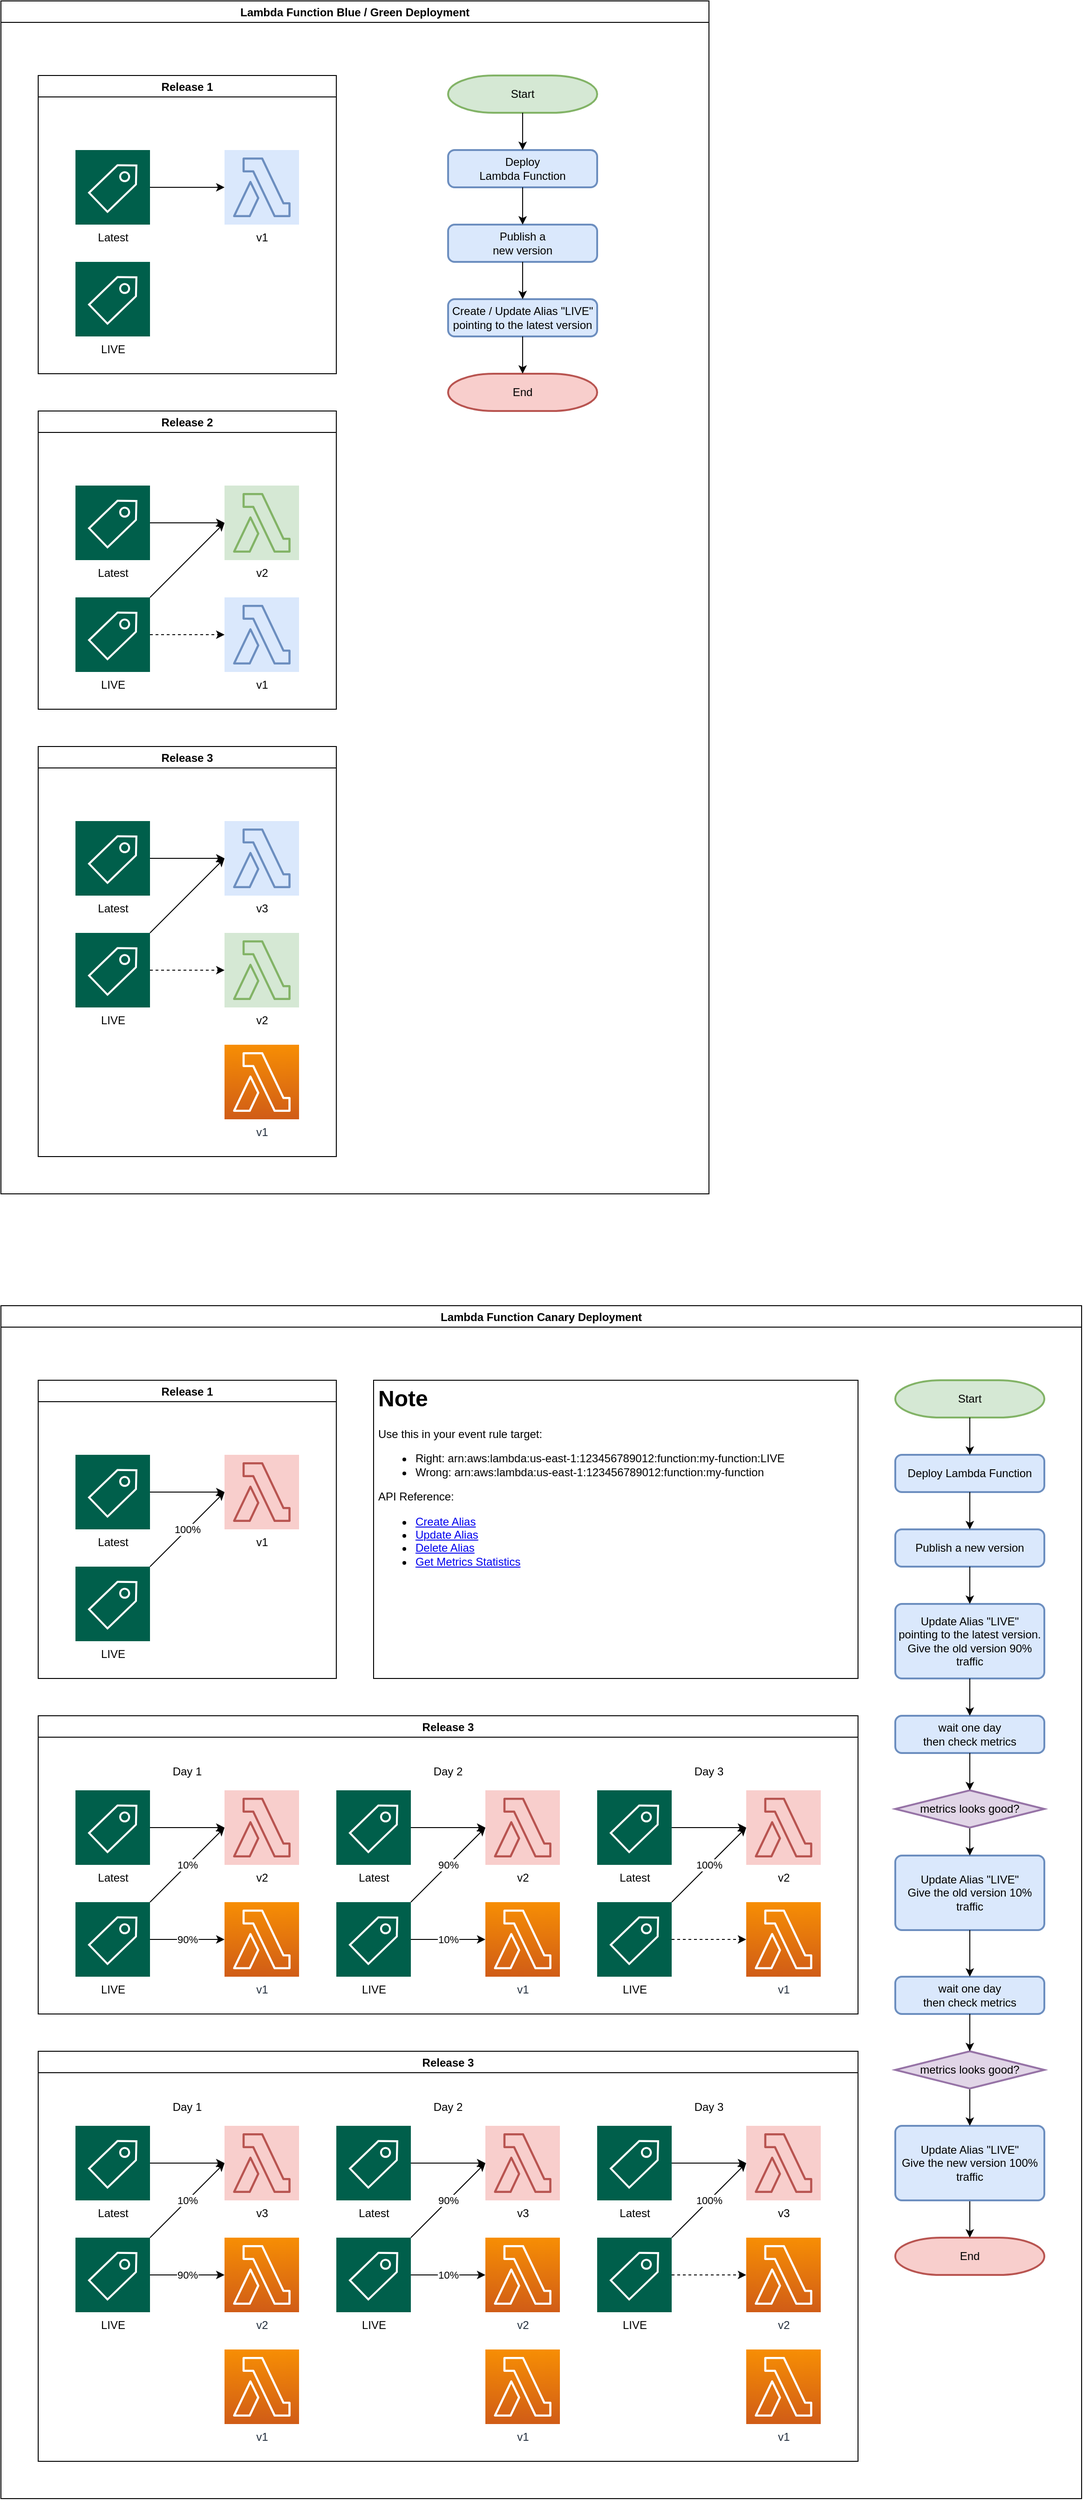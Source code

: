 <mxfile version="17.4.2" type="device"><diagram id="p3ZrviA4ugjaoRHXMi4s" name="Overview"><mxGraphModel dx="1465" dy="1118" grid="1" gridSize="10" guides="1" tooltips="1" connect="1" arrows="1" fold="1" page="1" pageScale="1" pageWidth="850" pageHeight="1100" math="0" shadow="0"><root><mxCell id="0"/><mxCell id="1" parent="0"/><mxCell id="lCPhnQVM8FXb7V6dFHPE-4" value="v1" style="sketch=0;points=[[0,0,0],[0.25,0,0],[0.5,0,0],[0.75,0,0],[1,0,0],[0,1,0],[0.25,1,0],[0.5,1,0],[0.75,1,0],[1,1,0],[0,0.25,0],[0,0.5,0],[0,0.75,0],[1,0.25,0],[1,0.5,0],[1,0.75,0]];outlineConnect=0;gradientDirection=north;fillColor=#dae8fc;strokeColor=#6c8ebf;dashed=0;verticalLabelPosition=bottom;verticalAlign=top;align=center;html=1;fontSize=12;fontStyle=0;aspect=fixed;shape=mxgraph.aws4.resourceIcon;resIcon=mxgraph.aws4.lambda;" vertex="1" parent="1"><mxGeometry x="280" y="200" width="80" height="80" as="geometry"/></mxCell><mxCell id="lCPhnQVM8FXb7V6dFHPE-10" style="edgeStyle=orthogonalEdgeStyle;rounded=0;orthogonalLoop=1;jettySize=auto;html=1;entryX=0;entryY=0.5;entryDx=0;entryDy=0;entryPerimeter=0;" edge="1" parent="1" source="lCPhnQVM8FXb7V6dFHPE-5" target="lCPhnQVM8FXb7V6dFHPE-4"><mxGeometry relative="1" as="geometry"/></mxCell><mxCell id="lCPhnQVM8FXb7V6dFHPE-5" value="Latest" style="sketch=0;pointerEvents=1;shadow=0;dashed=0;html=1;strokeColor=none;fillColor=#005F4B;labelPosition=center;verticalLabelPosition=bottom;verticalAlign=top;align=center;outlineConnect=0;shape=mxgraph.veeam2.tag;" vertex="1" parent="1"><mxGeometry x="120" y="200" width="80" height="80" as="geometry"/></mxCell><mxCell id="lCPhnQVM8FXb7V6dFHPE-6" value="LIVE" style="sketch=0;pointerEvents=1;shadow=0;dashed=0;html=1;strokeColor=none;fillColor=#005F4B;labelPosition=center;verticalLabelPosition=bottom;verticalAlign=top;align=center;outlineConnect=0;shape=mxgraph.veeam2.tag;" vertex="1" parent="1"><mxGeometry x="120" y="320" width="80" height="80" as="geometry"/></mxCell><mxCell id="lCPhnQVM8FXb7V6dFHPE-12" value="v2" style="sketch=0;points=[[0,0,0],[0.25,0,0],[0.5,0,0],[0.75,0,0],[1,0,0],[0,1,0],[0.25,1,0],[0.5,1,0],[0.75,1,0],[1,1,0],[0,0.25,0],[0,0.5,0],[0,0.75,0],[1,0.25,0],[1,0.5,0],[1,0.75,0]];outlineConnect=0;gradientDirection=north;fillColor=#d5e8d4;strokeColor=#82b366;dashed=0;verticalLabelPosition=bottom;verticalAlign=top;align=center;html=1;fontSize=12;fontStyle=0;aspect=fixed;shape=mxgraph.aws4.resourceIcon;resIcon=mxgraph.aws4.lambda;" vertex="1" parent="1"><mxGeometry x="280" y="560" width="80" height="80" as="geometry"/></mxCell><mxCell id="lCPhnQVM8FXb7V6dFHPE-13" style="edgeStyle=orthogonalEdgeStyle;rounded=0;orthogonalLoop=1;jettySize=auto;html=1;entryX=0;entryY=0.5;entryDx=0;entryDy=0;entryPerimeter=0;" edge="1" parent="1" source="lCPhnQVM8FXb7V6dFHPE-14" target="lCPhnQVM8FXb7V6dFHPE-12"><mxGeometry relative="1" as="geometry"/></mxCell><mxCell id="lCPhnQVM8FXb7V6dFHPE-14" value="Latest" style="sketch=0;pointerEvents=1;shadow=0;dashed=0;html=1;strokeColor=none;fillColor=#005F4B;labelPosition=center;verticalLabelPosition=bottom;verticalAlign=top;align=center;outlineConnect=0;shape=mxgraph.veeam2.tag;" vertex="1" parent="1"><mxGeometry x="120" y="560" width="80" height="80" as="geometry"/></mxCell><mxCell id="lCPhnQVM8FXb7V6dFHPE-53" style="edgeStyle=none;rounded=0;orthogonalLoop=1;jettySize=auto;html=1;entryX=0;entryY=0.5;entryDx=0;entryDy=0;entryPerimeter=0;" edge="1" parent="1" source="lCPhnQVM8FXb7V6dFHPE-16" target="lCPhnQVM8FXb7V6dFHPE-12"><mxGeometry relative="1" as="geometry"/></mxCell><mxCell id="lCPhnQVM8FXb7V6dFHPE-54" style="edgeStyle=none;rounded=0;orthogonalLoop=1;jettySize=auto;html=1;entryX=0;entryY=0.5;entryDx=0;entryDy=0;entryPerimeter=0;dashed=1;" edge="1" parent="1" source="lCPhnQVM8FXb7V6dFHPE-16" target="lCPhnQVM8FXb7V6dFHPE-17"><mxGeometry relative="1" as="geometry"/></mxCell><mxCell id="lCPhnQVM8FXb7V6dFHPE-16" value="LIVE" style="sketch=0;pointerEvents=1;shadow=0;dashed=0;html=1;strokeColor=none;fillColor=#005F4B;labelPosition=center;verticalLabelPosition=bottom;verticalAlign=top;align=center;outlineConnect=0;shape=mxgraph.veeam2.tag;" vertex="1" parent="1"><mxGeometry x="120" y="680" width="80" height="80" as="geometry"/></mxCell><mxCell id="lCPhnQVM8FXb7V6dFHPE-17" value="v1" style="sketch=0;points=[[0,0,0],[0.25,0,0],[0.5,0,0],[0.75,0,0],[1,0,0],[0,1,0],[0.25,1,0],[0.5,1,0],[0.75,1,0],[1,1,0],[0,0.25,0],[0,0.5,0],[0,0.75,0],[1,0.25,0],[1,0.5,0],[1,0.75,0]];outlineConnect=0;gradientDirection=north;fillColor=#dae8fc;strokeColor=#6c8ebf;dashed=0;verticalLabelPosition=bottom;verticalAlign=top;align=center;html=1;fontSize=12;fontStyle=0;aspect=fixed;shape=mxgraph.aws4.resourceIcon;resIcon=mxgraph.aws4.lambda;" vertex="1" parent="1"><mxGeometry x="280" y="680" width="80" height="80" as="geometry"/></mxCell><mxCell id="lCPhnQVM8FXb7V6dFHPE-26" value="Release 1" style="swimlane;strokeColor=default;" vertex="1" parent="1"><mxGeometry x="80" y="120" width="320" height="320" as="geometry"/></mxCell><mxCell id="lCPhnQVM8FXb7V6dFHPE-27" value="Release 2" style="swimlane;strokeColor=default;" vertex="1" parent="1"><mxGeometry x="80" y="480" width="320" height="320" as="geometry"/></mxCell><mxCell id="lCPhnQVM8FXb7V6dFHPE-39" value="Lambda Function Blue / Green Deployment" style="swimlane;strokeColor=default;" vertex="1" parent="1"><mxGeometry x="40" y="40" width="760" height="1280" as="geometry"/></mxCell><mxCell id="lCPhnQVM8FXb7V6dFHPE-28" value="v3" style="sketch=0;points=[[0,0,0],[0.25,0,0],[0.5,0,0],[0.75,0,0],[1,0,0],[0,1,0],[0.25,1,0],[0.5,1,0],[0.75,1,0],[1,1,0],[0,0.25,0],[0,0.5,0],[0,0.75,0],[1,0.25,0],[1,0.5,0],[1,0.75,0]];outlineConnect=0;gradientDirection=north;fillColor=#dae8fc;strokeColor=#6c8ebf;dashed=0;verticalLabelPosition=bottom;verticalAlign=top;align=center;html=1;fontSize=12;fontStyle=0;aspect=fixed;shape=mxgraph.aws4.resourceIcon;resIcon=mxgraph.aws4.lambda;" vertex="1" parent="lCPhnQVM8FXb7V6dFHPE-39"><mxGeometry x="240" y="880" width="80" height="80" as="geometry"/></mxCell><mxCell id="lCPhnQVM8FXb7V6dFHPE-29" style="edgeStyle=orthogonalEdgeStyle;rounded=0;orthogonalLoop=1;jettySize=auto;html=1;entryX=0;entryY=0.5;entryDx=0;entryDy=0;entryPerimeter=0;" edge="1" parent="lCPhnQVM8FXb7V6dFHPE-39" source="lCPhnQVM8FXb7V6dFHPE-30" target="lCPhnQVM8FXb7V6dFHPE-28"><mxGeometry relative="1" as="geometry"/></mxCell><mxCell id="lCPhnQVM8FXb7V6dFHPE-30" value="Latest" style="sketch=0;pointerEvents=1;shadow=0;dashed=0;html=1;strokeColor=none;fillColor=#005F4B;labelPosition=center;verticalLabelPosition=bottom;verticalAlign=top;align=center;outlineConnect=0;shape=mxgraph.veeam2.tag;" vertex="1" parent="lCPhnQVM8FXb7V6dFHPE-39"><mxGeometry x="80" y="880" width="80" height="80" as="geometry"/></mxCell><mxCell id="lCPhnQVM8FXb7V6dFHPE-52" style="rounded=0;orthogonalLoop=1;jettySize=auto;html=1;entryX=0;entryY=0.5;entryDx=0;entryDy=0;entryPerimeter=0;" edge="1" parent="lCPhnQVM8FXb7V6dFHPE-39" source="lCPhnQVM8FXb7V6dFHPE-32" target="lCPhnQVM8FXb7V6dFHPE-28"><mxGeometry relative="1" as="geometry"/></mxCell><mxCell id="lCPhnQVM8FXb7V6dFHPE-55" style="edgeStyle=none;rounded=0;orthogonalLoop=1;jettySize=auto;html=1;entryX=0;entryY=0.5;entryDx=0;entryDy=0;entryPerimeter=0;dashed=1;" edge="1" parent="lCPhnQVM8FXb7V6dFHPE-39" source="lCPhnQVM8FXb7V6dFHPE-32" target="lCPhnQVM8FXb7V6dFHPE-33"><mxGeometry relative="1" as="geometry"/></mxCell><mxCell id="lCPhnQVM8FXb7V6dFHPE-32" value="LIVE" style="sketch=0;pointerEvents=1;shadow=0;dashed=0;html=1;strokeColor=none;fillColor=#005F4B;labelPosition=center;verticalLabelPosition=bottom;verticalAlign=top;align=center;outlineConnect=0;shape=mxgraph.veeam2.tag;" vertex="1" parent="lCPhnQVM8FXb7V6dFHPE-39"><mxGeometry x="80" y="1000" width="80" height="80" as="geometry"/></mxCell><mxCell id="lCPhnQVM8FXb7V6dFHPE-33" value="v2" style="sketch=0;points=[[0,0,0],[0.25,0,0],[0.5,0,0],[0.75,0,0],[1,0,0],[0,1,0],[0.25,1,0],[0.5,1,0],[0.75,1,0],[1,1,0],[0,0.25,0],[0,0.5,0],[0,0.75,0],[1,0.25,0],[1,0.5,0],[1,0.75,0]];outlineConnect=0;gradientDirection=north;fillColor=#d5e8d4;strokeColor=#82b366;dashed=0;verticalLabelPosition=bottom;verticalAlign=top;align=center;html=1;fontSize=12;fontStyle=0;aspect=fixed;shape=mxgraph.aws4.resourceIcon;resIcon=mxgraph.aws4.lambda;" vertex="1" parent="lCPhnQVM8FXb7V6dFHPE-39"><mxGeometry x="240" y="1000" width="80" height="80" as="geometry"/></mxCell><mxCell id="lCPhnQVM8FXb7V6dFHPE-37" value="v1" style="sketch=0;points=[[0,0,0],[0.25,0,0],[0.5,0,0],[0.75,0,0],[1,0,0],[0,1,0],[0.25,1,0],[0.5,1,0],[0.75,1,0],[1,1,0],[0,0.25,0],[0,0.5,0],[0,0.75,0],[1,0.25,0],[1,0.5,0],[1,0.75,0]];outlineConnect=0;fontColor=#232F3E;gradientColor=#F78E04;gradientDirection=north;fillColor=#D05C17;strokeColor=#ffffff;dashed=0;verticalLabelPosition=bottom;verticalAlign=top;align=center;html=1;fontSize=12;fontStyle=0;aspect=fixed;shape=mxgraph.aws4.resourceIcon;resIcon=mxgraph.aws4.lambda;" vertex="1" parent="lCPhnQVM8FXb7V6dFHPE-39"><mxGeometry x="240" y="1120" width="80" height="80" as="geometry"/></mxCell><mxCell id="lCPhnQVM8FXb7V6dFHPE-38" value="Release 3" style="swimlane;strokeColor=default;" vertex="1" parent="lCPhnQVM8FXb7V6dFHPE-39"><mxGeometry x="40" y="800" width="320" height="440" as="geometry"/></mxCell><mxCell id="lCPhnQVM8FXb7V6dFHPE-114" value="Start" style="strokeWidth=2;html=1;shape=mxgraph.flowchart.terminator;whiteSpace=wrap;fillColor=#d5e8d4;strokeColor=#82b366;" vertex="1" parent="lCPhnQVM8FXb7V6dFHPE-39"><mxGeometry x="480" y="80" width="160" height="40" as="geometry"/></mxCell><mxCell id="lCPhnQVM8FXb7V6dFHPE-115" value="Deploy&lt;br&gt;Lambda Function" style="rounded=1;whiteSpace=wrap;html=1;absoluteArcSize=1;arcSize=14;strokeWidth=2;fillColor=#dae8fc;strokeColor=#6c8ebf;" vertex="1" parent="lCPhnQVM8FXb7V6dFHPE-39"><mxGeometry x="480" y="160" width="160" height="40" as="geometry"/></mxCell><mxCell id="lCPhnQVM8FXb7V6dFHPE-131" style="edgeStyle=none;rounded=0;orthogonalLoop=1;jettySize=auto;html=1;entryX=0.5;entryY=0;entryDx=0;entryDy=0;" edge="1" parent="lCPhnQVM8FXb7V6dFHPE-39" source="lCPhnQVM8FXb7V6dFHPE-114" target="lCPhnQVM8FXb7V6dFHPE-115"><mxGeometry relative="1" as="geometry"/></mxCell><mxCell id="lCPhnQVM8FXb7V6dFHPE-116" value="Publish a &lt;br&gt;new version" style="rounded=1;whiteSpace=wrap;html=1;absoluteArcSize=1;arcSize=14;strokeWidth=2;fillColor=#dae8fc;strokeColor=#6c8ebf;" vertex="1" parent="lCPhnQVM8FXb7V6dFHPE-39"><mxGeometry x="480" y="240" width="160" height="40" as="geometry"/></mxCell><mxCell id="lCPhnQVM8FXb7V6dFHPE-132" style="edgeStyle=none;rounded=0;orthogonalLoop=1;jettySize=auto;html=1;exitX=0.5;exitY=1;exitDx=0;exitDy=0;entryX=0.5;entryY=0;entryDx=0;entryDy=0;" edge="1" parent="lCPhnQVM8FXb7V6dFHPE-39" source="lCPhnQVM8FXb7V6dFHPE-115" target="lCPhnQVM8FXb7V6dFHPE-116"><mxGeometry relative="1" as="geometry"/></mxCell><mxCell id="lCPhnQVM8FXb7V6dFHPE-117" value="Create / Update Alias &quot;LIVE&quot;&lt;br&gt;pointing to the latest version" style="rounded=1;whiteSpace=wrap;html=1;absoluteArcSize=1;arcSize=14;strokeWidth=2;fillColor=#dae8fc;strokeColor=#6c8ebf;" vertex="1" parent="lCPhnQVM8FXb7V6dFHPE-39"><mxGeometry x="480" y="320" width="160" height="40" as="geometry"/></mxCell><mxCell id="lCPhnQVM8FXb7V6dFHPE-133" style="edgeStyle=none;rounded=0;orthogonalLoop=1;jettySize=auto;html=1;exitX=0.5;exitY=1;exitDx=0;exitDy=0;entryX=0.5;entryY=0;entryDx=0;entryDy=0;" edge="1" parent="lCPhnQVM8FXb7V6dFHPE-39" source="lCPhnQVM8FXb7V6dFHPE-116" target="lCPhnQVM8FXb7V6dFHPE-117"><mxGeometry relative="1" as="geometry"/></mxCell><mxCell id="lCPhnQVM8FXb7V6dFHPE-118" value="End" style="strokeWidth=2;html=1;shape=mxgraph.flowchart.terminator;whiteSpace=wrap;fillColor=#f8cecc;strokeColor=#b85450;" vertex="1" parent="lCPhnQVM8FXb7V6dFHPE-39"><mxGeometry x="480" y="400" width="160" height="40" as="geometry"/></mxCell><mxCell id="lCPhnQVM8FXb7V6dFHPE-134" style="edgeStyle=none;rounded=0;orthogonalLoop=1;jettySize=auto;html=1;exitX=0.5;exitY=1;exitDx=0;exitDy=0;entryX=0.5;entryY=0;entryDx=0;entryDy=0;entryPerimeter=0;" edge="1" parent="lCPhnQVM8FXb7V6dFHPE-39" source="lCPhnQVM8FXb7V6dFHPE-117" target="lCPhnQVM8FXb7V6dFHPE-118"><mxGeometry relative="1" as="geometry"/></mxCell><mxCell id="lCPhnQVM8FXb7V6dFHPE-40" value="Release 1" style="swimlane;strokeColor=default;" vertex="1" parent="1"><mxGeometry x="80" y="1520" width="320" height="320" as="geometry"/></mxCell><mxCell id="lCPhnQVM8FXb7V6dFHPE-43" style="edgeStyle=orthogonalEdgeStyle;rounded=0;orthogonalLoop=1;jettySize=auto;html=1;entryX=0;entryY=0.5;entryDx=0;entryDy=0;entryPerimeter=0;" edge="1" parent="lCPhnQVM8FXb7V6dFHPE-40" source="lCPhnQVM8FXb7V6dFHPE-41" target="lCPhnQVM8FXb7V6dFHPE-19"><mxGeometry relative="1" as="geometry"/></mxCell><mxCell id="lCPhnQVM8FXb7V6dFHPE-41" value="Latest" style="sketch=0;pointerEvents=1;shadow=0;dashed=0;html=1;strokeColor=none;fillColor=#005F4B;labelPosition=center;verticalLabelPosition=bottom;verticalAlign=top;align=center;outlineConnect=0;shape=mxgraph.veeam2.tag;" vertex="1" parent="lCPhnQVM8FXb7V6dFHPE-40"><mxGeometry x="40" y="80" width="80" height="80" as="geometry"/></mxCell><mxCell id="lCPhnQVM8FXb7V6dFHPE-44" value="100%" style="rounded=0;orthogonalLoop=1;jettySize=auto;html=1;entryX=0;entryY=0.5;entryDx=0;entryDy=0;entryPerimeter=0;" edge="1" parent="lCPhnQVM8FXb7V6dFHPE-40" source="lCPhnQVM8FXb7V6dFHPE-42" target="lCPhnQVM8FXb7V6dFHPE-19"><mxGeometry relative="1" as="geometry"/></mxCell><mxCell id="lCPhnQVM8FXb7V6dFHPE-42" value="LIVE" style="sketch=0;pointerEvents=1;shadow=0;dashed=0;html=1;strokeColor=none;fillColor=#005F4B;labelPosition=center;verticalLabelPosition=bottom;verticalAlign=top;align=center;outlineConnect=0;shape=mxgraph.veeam2.tag;" vertex="1" parent="lCPhnQVM8FXb7V6dFHPE-40"><mxGeometry x="40" y="200" width="80" height="80" as="geometry"/></mxCell><mxCell id="lCPhnQVM8FXb7V6dFHPE-19" value="v1" style="sketch=0;points=[[0,0,0],[0.25,0,0],[0.5,0,0],[0.75,0,0],[1,0,0],[0,1,0],[0.25,1,0],[0.5,1,0],[0.75,1,0],[1,1,0],[0,0.25,0],[0,0.5,0],[0,0.75,0],[1,0.25,0],[1,0.5,0],[1,0.75,0]];outlineConnect=0;gradientDirection=north;fillColor=#f8cecc;strokeColor=#b85450;dashed=0;verticalLabelPosition=bottom;verticalAlign=top;align=center;html=1;fontSize=12;fontStyle=0;aspect=fixed;shape=mxgraph.aws4.resourceIcon;resIcon=mxgraph.aws4.lambda;" vertex="1" parent="lCPhnQVM8FXb7V6dFHPE-40"><mxGeometry x="200" y="80" width="80" height="80" as="geometry"/></mxCell><mxCell id="lCPhnQVM8FXb7V6dFHPE-45" style="edgeStyle=orthogonalEdgeStyle;rounded=0;orthogonalLoop=1;jettySize=auto;html=1;entryX=0;entryY=0.5;entryDx=0;entryDy=0;entryPerimeter=0;" edge="1" parent="1" source="lCPhnQVM8FXb7V6dFHPE-46" target="lCPhnQVM8FXb7V6dFHPE-49"><mxGeometry relative="1" as="geometry"/></mxCell><mxCell id="lCPhnQVM8FXb7V6dFHPE-46" value="Latest" style="sketch=0;pointerEvents=1;shadow=0;dashed=0;html=1;strokeColor=none;fillColor=#005F4B;labelPosition=center;verticalLabelPosition=bottom;verticalAlign=top;align=center;outlineConnect=0;shape=mxgraph.veeam2.tag;" vertex="1" parent="1"><mxGeometry x="120" y="1960" width="80" height="80" as="geometry"/></mxCell><mxCell id="lCPhnQVM8FXb7V6dFHPE-47" value="10%" style="rounded=0;orthogonalLoop=1;jettySize=auto;html=1;entryX=0;entryY=0.5;entryDx=0;entryDy=0;entryPerimeter=0;" edge="1" parent="1" source="lCPhnQVM8FXb7V6dFHPE-48" target="lCPhnQVM8FXb7V6dFHPE-49"><mxGeometry relative="1" as="geometry"/></mxCell><mxCell id="lCPhnQVM8FXb7V6dFHPE-51" value="90%" style="rounded=0;orthogonalLoop=1;jettySize=auto;html=1;entryX=0;entryY=0.5;entryDx=0;entryDy=0;entryPerimeter=0;" edge="1" parent="1" source="lCPhnQVM8FXb7V6dFHPE-48" target="lCPhnQVM8FXb7V6dFHPE-50"><mxGeometry relative="1" as="geometry"/></mxCell><mxCell id="lCPhnQVM8FXb7V6dFHPE-48" value="LIVE" style="sketch=0;pointerEvents=1;shadow=0;dashed=0;html=1;strokeColor=none;fillColor=#005F4B;labelPosition=center;verticalLabelPosition=bottom;verticalAlign=top;align=center;outlineConnect=0;shape=mxgraph.veeam2.tag;" vertex="1" parent="1"><mxGeometry x="120" y="2080" width="80" height="80" as="geometry"/></mxCell><mxCell id="lCPhnQVM8FXb7V6dFHPE-49" value="v2" style="sketch=0;points=[[0,0,0],[0.25,0,0],[0.5,0,0],[0.75,0,0],[1,0,0],[0,1,0],[0.25,1,0],[0.5,1,0],[0.75,1,0],[1,1,0],[0,0.25,0],[0,0.5,0],[0,0.75,0],[1,0.25,0],[1,0.5,0],[1,0.75,0]];outlineConnect=0;gradientDirection=north;fillColor=#f8cecc;strokeColor=#b85450;dashed=0;verticalLabelPosition=bottom;verticalAlign=top;align=center;html=1;fontSize=12;fontStyle=0;aspect=fixed;shape=mxgraph.aws4.resourceIcon;resIcon=mxgraph.aws4.lambda;" vertex="1" parent="1"><mxGeometry x="280" y="1960" width="80" height="80" as="geometry"/></mxCell><mxCell id="lCPhnQVM8FXb7V6dFHPE-50" value="v1" style="sketch=0;points=[[0,0,0],[0.25,0,0],[0.5,0,0],[0.75,0,0],[1,0,0],[0,1,0],[0.25,1,0],[0.5,1,0],[0.75,1,0],[1,1,0],[0,0.25,0],[0,0.5,0],[0,0.75,0],[1,0.25,0],[1,0.5,0],[1,0.75,0]];outlineConnect=0;fontColor=#232F3E;gradientColor=#F78E04;gradientDirection=north;fillColor=#D05C17;strokeColor=#ffffff;dashed=0;verticalLabelPosition=bottom;verticalAlign=top;align=center;html=1;fontSize=12;fontStyle=0;aspect=fixed;shape=mxgraph.aws4.resourceIcon;resIcon=mxgraph.aws4.lambda;" vertex="1" parent="1"><mxGeometry x="280" y="2080" width="80" height="80" as="geometry"/></mxCell><mxCell id="lCPhnQVM8FXb7V6dFHPE-56" style="edgeStyle=orthogonalEdgeStyle;rounded=0;orthogonalLoop=1;jettySize=auto;html=1;entryX=0;entryY=0.5;entryDx=0;entryDy=0;entryPerimeter=0;" edge="1" parent="1" source="lCPhnQVM8FXb7V6dFHPE-57" target="lCPhnQVM8FXb7V6dFHPE-61"><mxGeometry relative="1" as="geometry"/></mxCell><mxCell id="lCPhnQVM8FXb7V6dFHPE-57" value="Latest" style="sketch=0;pointerEvents=1;shadow=0;dashed=0;html=1;strokeColor=none;fillColor=#005F4B;labelPosition=center;verticalLabelPosition=bottom;verticalAlign=top;align=center;outlineConnect=0;shape=mxgraph.veeam2.tag;" vertex="1" parent="1"><mxGeometry x="400" y="1960" width="80" height="80" as="geometry"/></mxCell><mxCell id="lCPhnQVM8FXb7V6dFHPE-58" value="90%" style="rounded=0;orthogonalLoop=1;jettySize=auto;html=1;entryX=0;entryY=0.5;entryDx=0;entryDy=0;entryPerimeter=0;" edge="1" parent="1" source="lCPhnQVM8FXb7V6dFHPE-60" target="lCPhnQVM8FXb7V6dFHPE-61"><mxGeometry relative="1" as="geometry"/></mxCell><mxCell id="lCPhnQVM8FXb7V6dFHPE-59" value="10%" style="rounded=0;orthogonalLoop=1;jettySize=auto;html=1;entryX=0;entryY=0.5;entryDx=0;entryDy=0;entryPerimeter=0;" edge="1" parent="1" source="lCPhnQVM8FXb7V6dFHPE-60" target="lCPhnQVM8FXb7V6dFHPE-62"><mxGeometry relative="1" as="geometry"/></mxCell><mxCell id="lCPhnQVM8FXb7V6dFHPE-60" value="LIVE" style="sketch=0;pointerEvents=1;shadow=0;dashed=0;html=1;strokeColor=none;fillColor=#005F4B;labelPosition=center;verticalLabelPosition=bottom;verticalAlign=top;align=center;outlineConnect=0;shape=mxgraph.veeam2.tag;" vertex="1" parent="1"><mxGeometry x="400" y="2080" width="80" height="80" as="geometry"/></mxCell><mxCell id="lCPhnQVM8FXb7V6dFHPE-61" value="v2" style="sketch=0;points=[[0,0,0],[0.25,0,0],[0.5,0,0],[0.75,0,0],[1,0,0],[0,1,0],[0.25,1,0],[0.5,1,0],[0.75,1,0],[1,1,0],[0,0.25,0],[0,0.5,0],[0,0.75,0],[1,0.25,0],[1,0.5,0],[1,0.75,0]];outlineConnect=0;gradientDirection=north;fillColor=#f8cecc;strokeColor=#b85450;dashed=0;verticalLabelPosition=bottom;verticalAlign=top;align=center;html=1;fontSize=12;fontStyle=0;aspect=fixed;shape=mxgraph.aws4.resourceIcon;resIcon=mxgraph.aws4.lambda;" vertex="1" parent="1"><mxGeometry x="560" y="1960" width="80" height="80" as="geometry"/></mxCell><mxCell id="lCPhnQVM8FXb7V6dFHPE-62" value="v1" style="sketch=0;points=[[0,0,0],[0.25,0,0],[0.5,0,0],[0.75,0,0],[1,0,0],[0,1,0],[0.25,1,0],[0.5,1,0],[0.75,1,0],[1,1,0],[0,0.25,0],[0,0.5,0],[0,0.75,0],[1,0.25,0],[1,0.5,0],[1,0.75,0]];outlineConnect=0;fontColor=#232F3E;gradientColor=#F78E04;gradientDirection=north;fillColor=#D05C17;strokeColor=#ffffff;dashed=0;verticalLabelPosition=bottom;verticalAlign=top;align=center;html=1;fontSize=12;fontStyle=0;aspect=fixed;shape=mxgraph.aws4.resourceIcon;resIcon=mxgraph.aws4.lambda;" vertex="1" parent="1"><mxGeometry x="560" y="2080" width="80" height="80" as="geometry"/></mxCell><mxCell id="lCPhnQVM8FXb7V6dFHPE-63" style="edgeStyle=orthogonalEdgeStyle;rounded=0;orthogonalLoop=1;jettySize=auto;html=1;entryX=0;entryY=0.5;entryDx=0;entryDy=0;entryPerimeter=0;" edge="1" parent="1" source="lCPhnQVM8FXb7V6dFHPE-64" target="lCPhnQVM8FXb7V6dFHPE-68"><mxGeometry relative="1" as="geometry"/></mxCell><mxCell id="lCPhnQVM8FXb7V6dFHPE-64" value="Latest" style="sketch=0;pointerEvents=1;shadow=0;dashed=0;html=1;strokeColor=none;fillColor=#005F4B;labelPosition=center;verticalLabelPosition=bottom;verticalAlign=top;align=center;outlineConnect=0;shape=mxgraph.veeam2.tag;" vertex="1" parent="1"><mxGeometry x="680" y="1960" width="80" height="80" as="geometry"/></mxCell><mxCell id="lCPhnQVM8FXb7V6dFHPE-65" value="100%" style="rounded=0;orthogonalLoop=1;jettySize=auto;html=1;entryX=0;entryY=0.5;entryDx=0;entryDy=0;entryPerimeter=0;" edge="1" parent="1" source="lCPhnQVM8FXb7V6dFHPE-67" target="lCPhnQVM8FXb7V6dFHPE-68"><mxGeometry relative="1" as="geometry"/></mxCell><mxCell id="lCPhnQVM8FXb7V6dFHPE-66" value="" style="rounded=0;orthogonalLoop=1;jettySize=auto;html=1;entryX=0;entryY=0.5;entryDx=0;entryDy=0;entryPerimeter=0;dashed=1;" edge="1" parent="1" source="lCPhnQVM8FXb7V6dFHPE-67" target="lCPhnQVM8FXb7V6dFHPE-69"><mxGeometry relative="1" as="geometry"/></mxCell><mxCell id="lCPhnQVM8FXb7V6dFHPE-67" value="LIVE" style="sketch=0;pointerEvents=1;shadow=0;dashed=0;html=1;strokeColor=none;fillColor=#005F4B;labelPosition=center;verticalLabelPosition=bottom;verticalAlign=top;align=center;outlineConnect=0;shape=mxgraph.veeam2.tag;" vertex="1" parent="1"><mxGeometry x="680" y="2080" width="80" height="80" as="geometry"/></mxCell><mxCell id="lCPhnQVM8FXb7V6dFHPE-68" value="v2" style="sketch=0;points=[[0,0,0],[0.25,0,0],[0.5,0,0],[0.75,0,0],[1,0,0],[0,1,0],[0.25,1,0],[0.5,1,0],[0.75,1,0],[1,1,0],[0,0.25,0],[0,0.5,0],[0,0.75,0],[1,0.25,0],[1,0.5,0],[1,0.75,0]];outlineConnect=0;gradientDirection=north;fillColor=#f8cecc;strokeColor=#b85450;dashed=0;verticalLabelPosition=bottom;verticalAlign=top;align=center;html=1;fontSize=12;fontStyle=0;aspect=fixed;shape=mxgraph.aws4.resourceIcon;resIcon=mxgraph.aws4.lambda;" vertex="1" parent="1"><mxGeometry x="840" y="1960" width="80" height="80" as="geometry"/></mxCell><mxCell id="lCPhnQVM8FXb7V6dFHPE-69" value="v1" style="sketch=0;points=[[0,0,0],[0.25,0,0],[0.5,0,0],[0.75,0,0],[1,0,0],[0,1,0],[0.25,1,0],[0.5,1,0],[0.75,1,0],[1,1,0],[0,0.25,0],[0,0.5,0],[0,0.75,0],[1,0.25,0],[1,0.5,0],[1,0.75,0]];outlineConnect=0;fontColor=#232F3E;gradientColor=#F78E04;gradientDirection=north;fillColor=#D05C17;strokeColor=#ffffff;dashed=0;verticalLabelPosition=bottom;verticalAlign=top;align=center;html=1;fontSize=12;fontStyle=0;aspect=fixed;shape=mxgraph.aws4.resourceIcon;resIcon=mxgraph.aws4.lambda;" vertex="1" parent="1"><mxGeometry x="840" y="2080" width="80" height="80" as="geometry"/></mxCell><mxCell id="lCPhnQVM8FXb7V6dFHPE-70" style="edgeStyle=orthogonalEdgeStyle;rounded=0;orthogonalLoop=1;jettySize=auto;html=1;entryX=0;entryY=0.5;entryDx=0;entryDy=0;entryPerimeter=0;" edge="1" parent="1" source="lCPhnQVM8FXb7V6dFHPE-71" target="lCPhnQVM8FXb7V6dFHPE-75"><mxGeometry relative="1" as="geometry"/></mxCell><mxCell id="lCPhnQVM8FXb7V6dFHPE-71" value="Latest" style="sketch=0;pointerEvents=1;shadow=0;dashed=0;html=1;strokeColor=none;fillColor=#005F4B;labelPosition=center;verticalLabelPosition=bottom;verticalAlign=top;align=center;outlineConnect=0;shape=mxgraph.veeam2.tag;" vertex="1" parent="1"><mxGeometry x="120" y="2320" width="80" height="80" as="geometry"/></mxCell><mxCell id="lCPhnQVM8FXb7V6dFHPE-72" value="10%" style="rounded=0;orthogonalLoop=1;jettySize=auto;html=1;entryX=0;entryY=0.5;entryDx=0;entryDy=0;entryPerimeter=0;" edge="1" parent="1" source="lCPhnQVM8FXb7V6dFHPE-74" target="lCPhnQVM8FXb7V6dFHPE-75"><mxGeometry relative="1" as="geometry"/></mxCell><mxCell id="lCPhnQVM8FXb7V6dFHPE-73" value="90%" style="rounded=0;orthogonalLoop=1;jettySize=auto;html=1;entryX=0;entryY=0.5;entryDx=0;entryDy=0;entryPerimeter=0;" edge="1" parent="1" source="lCPhnQVM8FXb7V6dFHPE-74" target="lCPhnQVM8FXb7V6dFHPE-76"><mxGeometry relative="1" as="geometry"/></mxCell><mxCell id="lCPhnQVM8FXb7V6dFHPE-74" value="LIVE" style="sketch=0;pointerEvents=1;shadow=0;dashed=0;html=1;strokeColor=none;fillColor=#005F4B;labelPosition=center;verticalLabelPosition=bottom;verticalAlign=top;align=center;outlineConnect=0;shape=mxgraph.veeam2.tag;" vertex="1" parent="1"><mxGeometry x="120" y="2440" width="80" height="80" as="geometry"/></mxCell><mxCell id="lCPhnQVM8FXb7V6dFHPE-75" value="v3" style="sketch=0;points=[[0,0,0],[0.25,0,0],[0.5,0,0],[0.75,0,0],[1,0,0],[0,1,0],[0.25,1,0],[0.5,1,0],[0.75,1,0],[1,1,0],[0,0.25,0],[0,0.5,0],[0,0.75,0],[1,0.25,0],[1,0.5,0],[1,0.75,0]];outlineConnect=0;gradientDirection=north;fillColor=#f8cecc;strokeColor=#b85450;dashed=0;verticalLabelPosition=bottom;verticalAlign=top;align=center;html=1;fontSize=12;fontStyle=0;aspect=fixed;shape=mxgraph.aws4.resourceIcon;resIcon=mxgraph.aws4.lambda;" vertex="1" parent="1"><mxGeometry x="280" y="2320" width="80" height="80" as="geometry"/></mxCell><mxCell id="lCPhnQVM8FXb7V6dFHPE-76" value="v2" style="sketch=0;points=[[0,0,0],[0.25,0,0],[0.5,0,0],[0.75,0,0],[1,0,0],[0,1,0],[0.25,1,0],[0.5,1,0],[0.75,1,0],[1,1,0],[0,0.25,0],[0,0.5,0],[0,0.75,0],[1,0.25,0],[1,0.5,0],[1,0.75,0]];outlineConnect=0;fontColor=#232F3E;gradientColor=#F78E04;gradientDirection=north;fillColor=#D05C17;strokeColor=#ffffff;dashed=0;verticalLabelPosition=bottom;verticalAlign=top;align=center;html=1;fontSize=12;fontStyle=0;aspect=fixed;shape=mxgraph.aws4.resourceIcon;resIcon=mxgraph.aws4.lambda;" vertex="1" parent="1"><mxGeometry x="280" y="2440" width="80" height="80" as="geometry"/></mxCell><mxCell id="lCPhnQVM8FXb7V6dFHPE-77" style="edgeStyle=orthogonalEdgeStyle;rounded=0;orthogonalLoop=1;jettySize=auto;html=1;entryX=0;entryY=0.5;entryDx=0;entryDy=0;entryPerimeter=0;" edge="1" parent="1" source="lCPhnQVM8FXb7V6dFHPE-78" target="lCPhnQVM8FXb7V6dFHPE-82"><mxGeometry relative="1" as="geometry"/></mxCell><mxCell id="lCPhnQVM8FXb7V6dFHPE-78" value="Latest" style="sketch=0;pointerEvents=1;shadow=0;dashed=0;html=1;strokeColor=none;fillColor=#005F4B;labelPosition=center;verticalLabelPosition=bottom;verticalAlign=top;align=center;outlineConnect=0;shape=mxgraph.veeam2.tag;" vertex="1" parent="1"><mxGeometry x="400" y="2320" width="80" height="80" as="geometry"/></mxCell><mxCell id="lCPhnQVM8FXb7V6dFHPE-79" value="90%" style="rounded=0;orthogonalLoop=1;jettySize=auto;html=1;entryX=0;entryY=0.5;entryDx=0;entryDy=0;entryPerimeter=0;" edge="1" parent="1" source="lCPhnQVM8FXb7V6dFHPE-81" target="lCPhnQVM8FXb7V6dFHPE-82"><mxGeometry relative="1" as="geometry"/></mxCell><mxCell id="lCPhnQVM8FXb7V6dFHPE-80" value="10%" style="rounded=0;orthogonalLoop=1;jettySize=auto;html=1;entryX=0;entryY=0.5;entryDx=0;entryDy=0;entryPerimeter=0;" edge="1" parent="1" source="lCPhnQVM8FXb7V6dFHPE-81" target="lCPhnQVM8FXb7V6dFHPE-83"><mxGeometry relative="1" as="geometry"/></mxCell><mxCell id="lCPhnQVM8FXb7V6dFHPE-81" value="LIVE" style="sketch=0;pointerEvents=1;shadow=0;dashed=0;html=1;strokeColor=none;fillColor=#005F4B;labelPosition=center;verticalLabelPosition=bottom;verticalAlign=top;align=center;outlineConnect=0;shape=mxgraph.veeam2.tag;" vertex="1" parent="1"><mxGeometry x="400" y="2440" width="80" height="80" as="geometry"/></mxCell><mxCell id="lCPhnQVM8FXb7V6dFHPE-82" value="v3" style="sketch=0;points=[[0,0,0],[0.25,0,0],[0.5,0,0],[0.75,0,0],[1,0,0],[0,1,0],[0.25,1,0],[0.5,1,0],[0.75,1,0],[1,1,0],[0,0.25,0],[0,0.5,0],[0,0.75,0],[1,0.25,0],[1,0.5,0],[1,0.75,0]];outlineConnect=0;gradientDirection=north;fillColor=#f8cecc;strokeColor=#b85450;dashed=0;verticalLabelPosition=bottom;verticalAlign=top;align=center;html=1;fontSize=12;fontStyle=0;aspect=fixed;shape=mxgraph.aws4.resourceIcon;resIcon=mxgraph.aws4.lambda;" vertex="1" parent="1"><mxGeometry x="560" y="2320" width="80" height="80" as="geometry"/></mxCell><mxCell id="lCPhnQVM8FXb7V6dFHPE-83" value="v2" style="sketch=0;points=[[0,0,0],[0.25,0,0],[0.5,0,0],[0.75,0,0],[1,0,0],[0,1,0],[0.25,1,0],[0.5,1,0],[0.75,1,0],[1,1,0],[0,0.25,0],[0,0.5,0],[0,0.75,0],[1,0.25,0],[1,0.5,0],[1,0.75,0]];outlineConnect=0;fontColor=#232F3E;gradientColor=#F78E04;gradientDirection=north;fillColor=#D05C17;strokeColor=#ffffff;dashed=0;verticalLabelPosition=bottom;verticalAlign=top;align=center;html=1;fontSize=12;fontStyle=0;aspect=fixed;shape=mxgraph.aws4.resourceIcon;resIcon=mxgraph.aws4.lambda;" vertex="1" parent="1"><mxGeometry x="560" y="2440" width="80" height="80" as="geometry"/></mxCell><mxCell id="lCPhnQVM8FXb7V6dFHPE-84" style="edgeStyle=orthogonalEdgeStyle;rounded=0;orthogonalLoop=1;jettySize=auto;html=1;entryX=0;entryY=0.5;entryDx=0;entryDy=0;entryPerimeter=0;" edge="1" parent="1" source="lCPhnQVM8FXb7V6dFHPE-85" target="lCPhnQVM8FXb7V6dFHPE-89"><mxGeometry relative="1" as="geometry"/></mxCell><mxCell id="lCPhnQVM8FXb7V6dFHPE-85" value="Latest" style="sketch=0;pointerEvents=1;shadow=0;dashed=0;html=1;strokeColor=none;fillColor=#005F4B;labelPosition=center;verticalLabelPosition=bottom;verticalAlign=top;align=center;outlineConnect=0;shape=mxgraph.veeam2.tag;" vertex="1" parent="1"><mxGeometry x="680" y="2320" width="80" height="80" as="geometry"/></mxCell><mxCell id="lCPhnQVM8FXb7V6dFHPE-86" value="100%" style="rounded=0;orthogonalLoop=1;jettySize=auto;html=1;entryX=0;entryY=0.5;entryDx=0;entryDy=0;entryPerimeter=0;" edge="1" parent="1" source="lCPhnQVM8FXb7V6dFHPE-88" target="lCPhnQVM8FXb7V6dFHPE-89"><mxGeometry relative="1" as="geometry"/></mxCell><mxCell id="lCPhnQVM8FXb7V6dFHPE-87" value="" style="rounded=0;orthogonalLoop=1;jettySize=auto;html=1;entryX=0;entryY=0.5;entryDx=0;entryDy=0;entryPerimeter=0;dashed=1;" edge="1" parent="1" source="lCPhnQVM8FXb7V6dFHPE-88" target="lCPhnQVM8FXb7V6dFHPE-90"><mxGeometry relative="1" as="geometry"/></mxCell><mxCell id="lCPhnQVM8FXb7V6dFHPE-88" value="LIVE" style="sketch=0;pointerEvents=1;shadow=0;dashed=0;html=1;strokeColor=none;fillColor=#005F4B;labelPosition=center;verticalLabelPosition=bottom;verticalAlign=top;align=center;outlineConnect=0;shape=mxgraph.veeam2.tag;" vertex="1" parent="1"><mxGeometry x="680" y="2440" width="80" height="80" as="geometry"/></mxCell><mxCell id="lCPhnQVM8FXb7V6dFHPE-89" value="v3" style="sketch=0;points=[[0,0,0],[0.25,0,0],[0.5,0,0],[0.75,0,0],[1,0,0],[0,1,0],[0.25,1,0],[0.5,1,0],[0.75,1,0],[1,1,0],[0,0.25,0],[0,0.5,0],[0,0.75,0],[1,0.25,0],[1,0.5,0],[1,0.75,0]];outlineConnect=0;gradientDirection=north;fillColor=#f8cecc;strokeColor=#b85450;dashed=0;verticalLabelPosition=bottom;verticalAlign=top;align=center;html=1;fontSize=12;fontStyle=0;aspect=fixed;shape=mxgraph.aws4.resourceIcon;resIcon=mxgraph.aws4.lambda;" vertex="1" parent="1"><mxGeometry x="840" y="2320" width="80" height="80" as="geometry"/></mxCell><mxCell id="lCPhnQVM8FXb7V6dFHPE-90" value="v2" style="sketch=0;points=[[0,0,0],[0.25,0,0],[0.5,0,0],[0.75,0,0],[1,0,0],[0,1,0],[0.25,1,0],[0.5,1,0],[0.75,1,0],[1,1,0],[0,0.25,0],[0,0.5,0],[0,0.75,0],[1,0.25,0],[1,0.5,0],[1,0.75,0]];outlineConnect=0;fontColor=#232F3E;gradientColor=#F78E04;gradientDirection=north;fillColor=#D05C17;strokeColor=#ffffff;dashed=0;verticalLabelPosition=bottom;verticalAlign=top;align=center;html=1;fontSize=12;fontStyle=0;aspect=fixed;shape=mxgraph.aws4.resourceIcon;resIcon=mxgraph.aws4.lambda;" vertex="1" parent="1"><mxGeometry x="840" y="2440" width="80" height="80" as="geometry"/></mxCell><mxCell id="lCPhnQVM8FXb7V6dFHPE-91" value="v1" style="sketch=0;points=[[0,0,0],[0.25,0,0],[0.5,0,0],[0.75,0,0],[1,0,0],[0,1,0],[0.25,1,0],[0.5,1,0],[0.75,1,0],[1,1,0],[0,0.25,0],[0,0.5,0],[0,0.75,0],[1,0.25,0],[1,0.5,0],[1,0.75,0]];outlineConnect=0;fontColor=#232F3E;gradientColor=#F78E04;gradientDirection=north;fillColor=#D05C17;strokeColor=#ffffff;dashed=0;verticalLabelPosition=bottom;verticalAlign=top;align=center;html=1;fontSize=12;fontStyle=0;aspect=fixed;shape=mxgraph.aws4.resourceIcon;resIcon=mxgraph.aws4.lambda;" vertex="1" parent="1"><mxGeometry x="280" y="2560" width="80" height="80" as="geometry"/></mxCell><mxCell id="lCPhnQVM8FXb7V6dFHPE-92" value="v1" style="sketch=0;points=[[0,0,0],[0.25,0,0],[0.5,0,0],[0.75,0,0],[1,0,0],[0,1,0],[0.25,1,0],[0.5,1,0],[0.75,1,0],[1,1,0],[0,0.25,0],[0,0.5,0],[0,0.75,0],[1,0.25,0],[1,0.5,0],[1,0.75,0]];outlineConnect=0;fontColor=#232F3E;gradientColor=#F78E04;gradientDirection=north;fillColor=#D05C17;strokeColor=#ffffff;dashed=0;verticalLabelPosition=bottom;verticalAlign=top;align=center;html=1;fontSize=12;fontStyle=0;aspect=fixed;shape=mxgraph.aws4.resourceIcon;resIcon=mxgraph.aws4.lambda;" vertex="1" parent="1"><mxGeometry x="840" y="2560" width="80" height="80" as="geometry"/></mxCell><mxCell id="lCPhnQVM8FXb7V6dFHPE-93" value="v1" style="sketch=0;points=[[0,0,0],[0.25,0,0],[0.5,0,0],[0.75,0,0],[1,0,0],[0,1,0],[0.25,1,0],[0.5,1,0],[0.75,1,0],[1,1,0],[0,0.25,0],[0,0.5,0],[0,0.75,0],[1,0.25,0],[1,0.5,0],[1,0.75,0]];outlineConnect=0;fontColor=#232F3E;gradientColor=#F78E04;gradientDirection=north;fillColor=#D05C17;strokeColor=#ffffff;dashed=0;verticalLabelPosition=bottom;verticalAlign=top;align=center;html=1;fontSize=12;fontStyle=0;aspect=fixed;shape=mxgraph.aws4.resourceIcon;resIcon=mxgraph.aws4.lambda;" vertex="1" parent="1"><mxGeometry x="560" y="2560" width="80" height="80" as="geometry"/></mxCell><mxCell id="lCPhnQVM8FXb7V6dFHPE-94" value="Release 3" style="swimlane;strokeColor=default;" vertex="1" parent="1"><mxGeometry x="80" y="2240" width="880" height="440" as="geometry"/></mxCell><mxCell id="lCPhnQVM8FXb7V6dFHPE-95" value="Day 1" style="text;html=1;strokeColor=none;fillColor=none;align=center;verticalAlign=middle;whiteSpace=wrap;rounded=0;" vertex="1" parent="lCPhnQVM8FXb7V6dFHPE-94"><mxGeometry x="120" y="40" width="80" height="40" as="geometry"/></mxCell><mxCell id="lCPhnQVM8FXb7V6dFHPE-96" value="Day 2" style="text;html=1;strokeColor=none;fillColor=none;align=center;verticalAlign=middle;whiteSpace=wrap;rounded=0;" vertex="1" parent="lCPhnQVM8FXb7V6dFHPE-94"><mxGeometry x="400" y="40" width="80" height="40" as="geometry"/></mxCell><mxCell id="lCPhnQVM8FXb7V6dFHPE-97" value="Day 3" style="text;html=1;strokeColor=none;fillColor=none;align=center;verticalAlign=middle;whiteSpace=wrap;rounded=0;" vertex="1" parent="lCPhnQVM8FXb7V6dFHPE-94"><mxGeometry x="680" y="40" width="80" height="40" as="geometry"/></mxCell><mxCell id="lCPhnQVM8FXb7V6dFHPE-109" value="Release 3" style="swimlane;strokeColor=default;" vertex="1" parent="1"><mxGeometry x="80" y="1880" width="880" height="320" as="geometry"/></mxCell><mxCell id="lCPhnQVM8FXb7V6dFHPE-110" value="Day 1" style="text;html=1;strokeColor=none;fillColor=none;align=center;verticalAlign=middle;whiteSpace=wrap;rounded=0;" vertex="1" parent="lCPhnQVM8FXb7V6dFHPE-109"><mxGeometry x="120" y="40" width="80" height="40" as="geometry"/></mxCell><mxCell id="lCPhnQVM8FXb7V6dFHPE-111" value="Day 2" style="text;html=1;strokeColor=none;fillColor=none;align=center;verticalAlign=middle;whiteSpace=wrap;rounded=0;" vertex="1" parent="lCPhnQVM8FXb7V6dFHPE-109"><mxGeometry x="400" y="40" width="80" height="40" as="geometry"/></mxCell><mxCell id="lCPhnQVM8FXb7V6dFHPE-112" value="Day 3" style="text;html=1;strokeColor=none;fillColor=none;align=center;verticalAlign=middle;whiteSpace=wrap;rounded=0;" vertex="1" parent="lCPhnQVM8FXb7V6dFHPE-109"><mxGeometry x="680" y="40" width="80" height="40" as="geometry"/></mxCell><mxCell id="lCPhnQVM8FXb7V6dFHPE-113" value="Lambda Function Canary Deployment" style="swimlane;strokeColor=default;" vertex="1" parent="1"><mxGeometry x="40" y="1440" width="1160" height="1280" as="geometry"/></mxCell><mxCell id="lCPhnQVM8FXb7V6dFHPE-119" value="Start" style="strokeWidth=2;html=1;shape=mxgraph.flowchart.terminator;whiteSpace=wrap;fillColor=#d5e8d4;strokeColor=#82b366;" vertex="1" parent="lCPhnQVM8FXb7V6dFHPE-113"><mxGeometry x="960" y="80" width="160" height="40" as="geometry"/></mxCell><mxCell id="lCPhnQVM8FXb7V6dFHPE-120" value="Deploy Lambda Function" style="rounded=1;whiteSpace=wrap;html=1;absoluteArcSize=1;arcSize=14;strokeWidth=2;fillColor=#dae8fc;strokeColor=#6c8ebf;" vertex="1" parent="lCPhnQVM8FXb7V6dFHPE-113"><mxGeometry x="960" y="160" width="160" height="40" as="geometry"/></mxCell><mxCell id="lCPhnQVM8FXb7V6dFHPE-124" style="edgeStyle=none;rounded=0;orthogonalLoop=1;jettySize=auto;html=1;exitX=0.5;exitY=1;exitDx=0;exitDy=0;exitPerimeter=0;entryX=0.5;entryY=0;entryDx=0;entryDy=0;" edge="1" parent="lCPhnQVM8FXb7V6dFHPE-113" source="lCPhnQVM8FXb7V6dFHPE-119" target="lCPhnQVM8FXb7V6dFHPE-120"><mxGeometry relative="1" as="geometry"/></mxCell><mxCell id="lCPhnQVM8FXb7V6dFHPE-121" value="Publish a new version" style="rounded=1;whiteSpace=wrap;html=1;absoluteArcSize=1;arcSize=14;strokeWidth=2;fillColor=#dae8fc;strokeColor=#6c8ebf;" vertex="1" parent="lCPhnQVM8FXb7V6dFHPE-113"><mxGeometry x="960" y="240" width="160" height="40" as="geometry"/></mxCell><mxCell id="lCPhnQVM8FXb7V6dFHPE-135" style="edgeStyle=none;rounded=0;orthogonalLoop=1;jettySize=auto;html=1;exitX=0.5;exitY=1;exitDx=0;exitDy=0;entryX=0.5;entryY=0;entryDx=0;entryDy=0;" edge="1" parent="lCPhnQVM8FXb7V6dFHPE-113" source="lCPhnQVM8FXb7V6dFHPE-120" target="lCPhnQVM8FXb7V6dFHPE-121"><mxGeometry relative="1" as="geometry"/></mxCell><mxCell id="lCPhnQVM8FXb7V6dFHPE-122" value="Update Alias &quot;LIVE&quot;&lt;br&gt;pointing to the latest version.&lt;br&gt;Give the old version 90% traffic" style="rounded=1;whiteSpace=wrap;html=1;absoluteArcSize=1;arcSize=14;strokeWidth=2;fillColor=#dae8fc;strokeColor=#6c8ebf;" vertex="1" parent="lCPhnQVM8FXb7V6dFHPE-113"><mxGeometry x="960" y="320" width="160" height="80" as="geometry"/></mxCell><mxCell id="lCPhnQVM8FXb7V6dFHPE-136" style="edgeStyle=none;rounded=0;orthogonalLoop=1;jettySize=auto;html=1;exitX=0.5;exitY=1;exitDx=0;exitDy=0;entryX=0.5;entryY=0;entryDx=0;entryDy=0;" edge="1" parent="lCPhnQVM8FXb7V6dFHPE-113" source="lCPhnQVM8FXb7V6dFHPE-121" target="lCPhnQVM8FXb7V6dFHPE-122"><mxGeometry relative="1" as="geometry"/></mxCell><mxCell id="lCPhnQVM8FXb7V6dFHPE-123" value="End" style="strokeWidth=2;html=1;shape=mxgraph.flowchart.terminator;whiteSpace=wrap;fillColor=#f8cecc;strokeColor=#b85450;" vertex="1" parent="lCPhnQVM8FXb7V6dFHPE-113"><mxGeometry x="960" y="1000" width="160" height="40" as="geometry"/></mxCell><mxCell id="lCPhnQVM8FXb7V6dFHPE-125" value="Update Alias &quot;LIVE&quot;&lt;br&gt;Give the old version 10% traffic" style="rounded=1;whiteSpace=wrap;html=1;absoluteArcSize=1;arcSize=14;strokeWidth=2;fillColor=#dae8fc;strokeColor=#6c8ebf;" vertex="1" parent="lCPhnQVM8FXb7V6dFHPE-113"><mxGeometry x="960" y="590" width="160" height="80" as="geometry"/></mxCell><mxCell id="lCPhnQVM8FXb7V6dFHPE-126" value="wait one day&lt;br&gt;then check metrics" style="rounded=1;whiteSpace=wrap;html=1;absoluteArcSize=1;arcSize=14;strokeWidth=2;fillColor=#dae8fc;strokeColor=#6c8ebf;" vertex="1" parent="lCPhnQVM8FXb7V6dFHPE-113"><mxGeometry x="960" y="440" width="160" height="40" as="geometry"/></mxCell><mxCell id="lCPhnQVM8FXb7V6dFHPE-137" style="edgeStyle=none;rounded=0;orthogonalLoop=1;jettySize=auto;html=1;exitX=0.5;exitY=1;exitDx=0;exitDy=0;entryX=0.5;entryY=0;entryDx=0;entryDy=0;" edge="1" parent="lCPhnQVM8FXb7V6dFHPE-113" source="lCPhnQVM8FXb7V6dFHPE-122" target="lCPhnQVM8FXb7V6dFHPE-126"><mxGeometry relative="1" as="geometry"/></mxCell><mxCell id="lCPhnQVM8FXb7V6dFHPE-127" value="wait one day&lt;br&gt;then check metrics" style="rounded=1;whiteSpace=wrap;html=1;absoluteArcSize=1;arcSize=14;strokeWidth=2;fillColor=#dae8fc;strokeColor=#6c8ebf;" vertex="1" parent="lCPhnQVM8FXb7V6dFHPE-113"><mxGeometry x="960" y="720" width="160" height="40" as="geometry"/></mxCell><mxCell id="lCPhnQVM8FXb7V6dFHPE-140" style="edgeStyle=none;rounded=0;orthogonalLoop=1;jettySize=auto;html=1;exitX=0.5;exitY=1;exitDx=0;exitDy=0;entryX=0.5;entryY=0;entryDx=0;entryDy=0;" edge="1" parent="lCPhnQVM8FXb7V6dFHPE-113" source="lCPhnQVM8FXb7V6dFHPE-125" target="lCPhnQVM8FXb7V6dFHPE-127"><mxGeometry relative="1" as="geometry"/></mxCell><mxCell id="lCPhnQVM8FXb7V6dFHPE-143" style="edgeStyle=none;rounded=0;orthogonalLoop=1;jettySize=auto;html=1;exitX=0.5;exitY=1;exitDx=0;exitDy=0;entryX=0.5;entryY=0;entryDx=0;entryDy=0;entryPerimeter=0;" edge="1" parent="lCPhnQVM8FXb7V6dFHPE-113" source="lCPhnQVM8FXb7V6dFHPE-128" target="lCPhnQVM8FXb7V6dFHPE-123"><mxGeometry relative="1" as="geometry"/></mxCell><mxCell id="lCPhnQVM8FXb7V6dFHPE-128" value="Update Alias &quot;LIVE&quot;&lt;br&gt;Give the new version 100% traffic" style="rounded=1;whiteSpace=wrap;html=1;absoluteArcSize=1;arcSize=14;strokeWidth=2;fillColor=#dae8fc;strokeColor=#6c8ebf;" vertex="1" parent="lCPhnQVM8FXb7V6dFHPE-113"><mxGeometry x="960" y="880" width="160" height="80" as="geometry"/></mxCell><mxCell id="lCPhnQVM8FXb7V6dFHPE-139" style="edgeStyle=none;rounded=0;orthogonalLoop=1;jettySize=auto;html=1;exitX=0.5;exitY=1;exitDx=0;exitDy=0;exitPerimeter=0;entryX=0.5;entryY=0;entryDx=0;entryDy=0;" edge="1" parent="lCPhnQVM8FXb7V6dFHPE-113" source="lCPhnQVM8FXb7V6dFHPE-129" target="lCPhnQVM8FXb7V6dFHPE-125"><mxGeometry relative="1" as="geometry"/></mxCell><mxCell id="lCPhnQVM8FXb7V6dFHPE-129" value="metrics looks good?" style="strokeWidth=2;html=1;shape=mxgraph.flowchart.decision;whiteSpace=wrap;fillColor=#e1d5e7;strokeColor=#9673a6;" vertex="1" parent="lCPhnQVM8FXb7V6dFHPE-113"><mxGeometry x="960" y="520" width="160" height="40" as="geometry"/></mxCell><mxCell id="lCPhnQVM8FXb7V6dFHPE-138" style="edgeStyle=none;rounded=0;orthogonalLoop=1;jettySize=auto;html=1;exitX=0.5;exitY=1;exitDx=0;exitDy=0;entryX=0.5;entryY=0;entryDx=0;entryDy=0;entryPerimeter=0;" edge="1" parent="lCPhnQVM8FXb7V6dFHPE-113" source="lCPhnQVM8FXb7V6dFHPE-126" target="lCPhnQVM8FXb7V6dFHPE-129"><mxGeometry relative="1" as="geometry"/></mxCell><mxCell id="lCPhnQVM8FXb7V6dFHPE-142" style="edgeStyle=none;rounded=0;orthogonalLoop=1;jettySize=auto;html=1;exitX=0.5;exitY=1;exitDx=0;exitDy=0;exitPerimeter=0;entryX=0.5;entryY=0;entryDx=0;entryDy=0;" edge="1" parent="lCPhnQVM8FXb7V6dFHPE-113" source="lCPhnQVM8FXb7V6dFHPE-130" target="lCPhnQVM8FXb7V6dFHPE-128"><mxGeometry relative="1" as="geometry"/></mxCell><mxCell id="lCPhnQVM8FXb7V6dFHPE-130" value="metrics looks good?" style="strokeWidth=2;html=1;shape=mxgraph.flowchart.decision;whiteSpace=wrap;fillColor=#e1d5e7;strokeColor=#9673a6;" vertex="1" parent="lCPhnQVM8FXb7V6dFHPE-113"><mxGeometry x="960" y="800" width="160" height="40" as="geometry"/></mxCell><mxCell id="lCPhnQVM8FXb7V6dFHPE-141" style="edgeStyle=none;rounded=0;orthogonalLoop=1;jettySize=auto;html=1;exitX=0.5;exitY=1;exitDx=0;exitDy=0;entryX=0.5;entryY=0;entryDx=0;entryDy=0;entryPerimeter=0;" edge="1" parent="lCPhnQVM8FXb7V6dFHPE-113" source="lCPhnQVM8FXb7V6dFHPE-127" target="lCPhnQVM8FXb7V6dFHPE-130"><mxGeometry relative="1" as="geometry"/></mxCell><mxCell id="lCPhnQVM8FXb7V6dFHPE-8" value="&lt;h1&gt;Note&lt;/h1&gt;&lt;p&gt;Use this in your event rule target:&lt;/p&gt;&lt;p&gt;&lt;/p&gt;&lt;ul&gt;&lt;li&gt;Right: arn:aws:lambda:us-east-1:123456789012:function:my-function:LIVE&lt;/li&gt;&lt;li&gt;Wrong: arn:aws:lambda:us-east-1:123456789012:function:my-function&lt;/li&gt;&lt;/ul&gt;&lt;p&gt;&lt;/p&gt;&lt;p&gt;API Reference:&lt;/p&gt;&lt;p&gt;&lt;/p&gt;&lt;ul&gt;&lt;li&gt;&lt;a href=&quot;https://boto3.amazonaws.com/v1/documentation/api/latest/reference/services/lambda/client/create_alias.html&quot;&gt;Create Alias&lt;/a&gt;&lt;/li&gt;&lt;li&gt;&lt;a href=&quot;https://boto3.amazonaws.com/v1/documentation/api/latest/reference/services/lambda/client/update_alias.html&quot;&gt;Update Alias&lt;/a&gt;&lt;/li&gt;&lt;li&gt;&lt;a href=&quot;https://boto3.amazonaws.com/v1/documentation/api/latest/reference/services/lambda/client/delete_alias.html&quot;&gt;Delete Alias&lt;/a&gt;&lt;/li&gt;&lt;li&gt;&lt;a href=&quot;https://boto3.amazonaws.com/v1/documentation/api/latest/reference/services/cloudwatch/client/get_metric_statistics.html&quot;&gt;Get Metrics Statistics&lt;/a&gt;&lt;/li&gt;&lt;/ul&gt;&lt;p&gt;&lt;/p&gt;" style="text;html=1;strokeColor=default;fillColor=none;spacing=5;spacingTop=-20;whiteSpace=wrap;overflow=hidden;rounded=0;" vertex="1" parent="lCPhnQVM8FXb7V6dFHPE-113"><mxGeometry x="400" y="80" width="520" height="320" as="geometry"/></mxCell></root></mxGraphModel></diagram></mxfile>